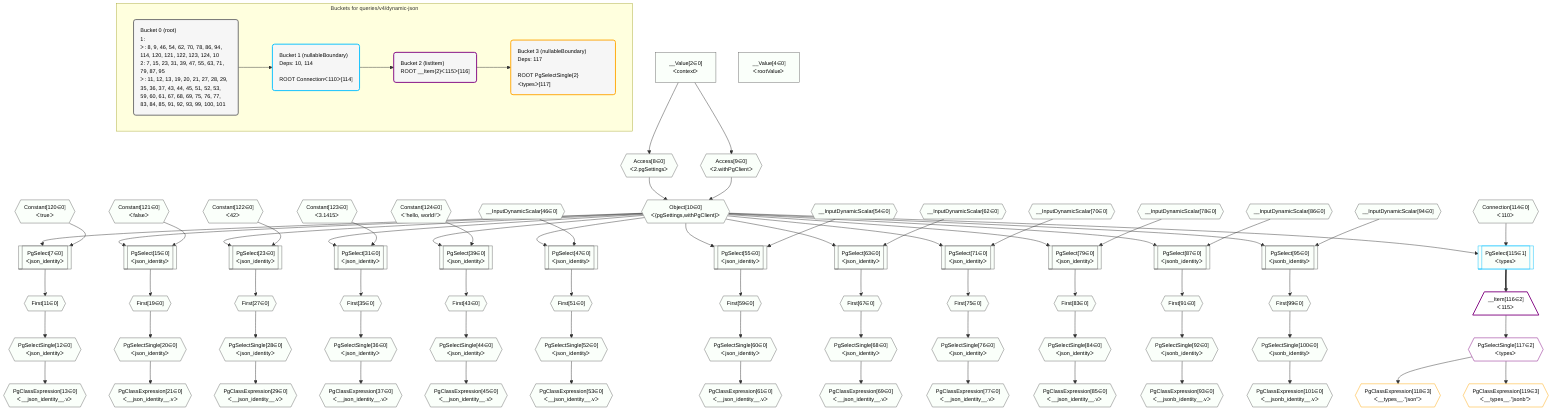%%{init: {'themeVariables': { 'fontSize': '12px'}}}%%
graph TD
    classDef path fill:#eee,stroke:#000,color:#000
    classDef plan fill:#fff,stroke-width:1px,color:#000
    classDef itemplan fill:#fff,stroke-width:2px,color:#000
    classDef unbatchedplan fill:#dff,stroke-width:1px,color:#000
    classDef sideeffectplan fill:#fcc,stroke-width:2px,color:#000
    classDef bucket fill:#f6f6f6,color:#000,stroke-width:2px,text-align:left


    %% plan dependencies
    PgSelect7[["PgSelect[7∈0]<br />ᐸjson_identityᐳ"]]:::plan
    Object10{{"Object[10∈0]<br />ᐸ{pgSettings,withPgClient}ᐳ"}}:::plan
    Constant120{{"Constant[120∈0]<br />ᐸtrueᐳ"}}:::plan
    Object10 & Constant120 --> PgSelect7
    Access8{{"Access[8∈0]<br />ᐸ2.pgSettingsᐳ"}}:::plan
    Access9{{"Access[9∈0]<br />ᐸ2.withPgClientᐳ"}}:::plan
    Access8 & Access9 --> Object10
    PgSelect15[["PgSelect[15∈0]<br />ᐸjson_identityᐳ"]]:::plan
    Constant121{{"Constant[121∈0]<br />ᐸfalseᐳ"}}:::plan
    Object10 & Constant121 --> PgSelect15
    PgSelect23[["PgSelect[23∈0]<br />ᐸjson_identityᐳ"]]:::plan
    Constant122{{"Constant[122∈0]<br />ᐸ42ᐳ"}}:::plan
    Object10 & Constant122 --> PgSelect23
    PgSelect31[["PgSelect[31∈0]<br />ᐸjson_identityᐳ"]]:::plan
    Constant123{{"Constant[123∈0]<br />ᐸ3.1415ᐳ"}}:::plan
    Object10 & Constant123 --> PgSelect31
    PgSelect39[["PgSelect[39∈0]<br />ᐸjson_identityᐳ"]]:::plan
    Constant124{{"Constant[124∈0]<br />ᐸ'hello, world!'ᐳ"}}:::plan
    Object10 & Constant124 --> PgSelect39
    PgSelect47[["PgSelect[47∈0]<br />ᐸjson_identityᐳ"]]:::plan
    __InputDynamicScalar46{{"__InputDynamicScalar[46∈0]"}}:::plan
    Object10 & __InputDynamicScalar46 --> PgSelect47
    PgSelect55[["PgSelect[55∈0]<br />ᐸjson_identityᐳ"]]:::plan
    __InputDynamicScalar54{{"__InputDynamicScalar[54∈0]"}}:::plan
    Object10 & __InputDynamicScalar54 --> PgSelect55
    PgSelect63[["PgSelect[63∈0]<br />ᐸjson_identityᐳ"]]:::plan
    __InputDynamicScalar62{{"__InputDynamicScalar[62∈0]"}}:::plan
    Object10 & __InputDynamicScalar62 --> PgSelect63
    PgSelect71[["PgSelect[71∈0]<br />ᐸjson_identityᐳ"]]:::plan
    __InputDynamicScalar70{{"__InputDynamicScalar[70∈0]"}}:::plan
    Object10 & __InputDynamicScalar70 --> PgSelect71
    PgSelect79[["PgSelect[79∈0]<br />ᐸjson_identityᐳ"]]:::plan
    __InputDynamicScalar78{{"__InputDynamicScalar[78∈0]"}}:::plan
    Object10 & __InputDynamicScalar78 --> PgSelect79
    PgSelect87[["PgSelect[87∈0]<br />ᐸjsonb_identityᐳ"]]:::plan
    __InputDynamicScalar86{{"__InputDynamicScalar[86∈0]"}}:::plan
    Object10 & __InputDynamicScalar86 --> PgSelect87
    PgSelect95[["PgSelect[95∈0]<br />ᐸjsonb_identityᐳ"]]:::plan
    __InputDynamicScalar94{{"__InputDynamicScalar[94∈0]"}}:::plan
    Object10 & __InputDynamicScalar94 --> PgSelect95
    __Value2["__Value[2∈0]<br />ᐸcontextᐳ"]:::plan
    __Value2 --> Access8
    __Value2 --> Access9
    First11{{"First[11∈0]"}}:::plan
    PgSelect7 --> First11
    PgSelectSingle12{{"PgSelectSingle[12∈0]<br />ᐸjson_identityᐳ"}}:::plan
    First11 --> PgSelectSingle12
    PgClassExpression13{{"PgClassExpression[13∈0]<br />ᐸ__json_identity__.vᐳ"}}:::plan
    PgSelectSingle12 --> PgClassExpression13
    First19{{"First[19∈0]"}}:::plan
    PgSelect15 --> First19
    PgSelectSingle20{{"PgSelectSingle[20∈0]<br />ᐸjson_identityᐳ"}}:::plan
    First19 --> PgSelectSingle20
    PgClassExpression21{{"PgClassExpression[21∈0]<br />ᐸ__json_identity__.vᐳ"}}:::plan
    PgSelectSingle20 --> PgClassExpression21
    First27{{"First[27∈0]"}}:::plan
    PgSelect23 --> First27
    PgSelectSingle28{{"PgSelectSingle[28∈0]<br />ᐸjson_identityᐳ"}}:::plan
    First27 --> PgSelectSingle28
    PgClassExpression29{{"PgClassExpression[29∈0]<br />ᐸ__json_identity__.vᐳ"}}:::plan
    PgSelectSingle28 --> PgClassExpression29
    First35{{"First[35∈0]"}}:::plan
    PgSelect31 --> First35
    PgSelectSingle36{{"PgSelectSingle[36∈0]<br />ᐸjson_identityᐳ"}}:::plan
    First35 --> PgSelectSingle36
    PgClassExpression37{{"PgClassExpression[37∈0]<br />ᐸ__json_identity__.vᐳ"}}:::plan
    PgSelectSingle36 --> PgClassExpression37
    First43{{"First[43∈0]"}}:::plan
    PgSelect39 --> First43
    PgSelectSingle44{{"PgSelectSingle[44∈0]<br />ᐸjson_identityᐳ"}}:::plan
    First43 --> PgSelectSingle44
    PgClassExpression45{{"PgClassExpression[45∈0]<br />ᐸ__json_identity__.vᐳ"}}:::plan
    PgSelectSingle44 --> PgClassExpression45
    First51{{"First[51∈0]"}}:::plan
    PgSelect47 --> First51
    PgSelectSingle52{{"PgSelectSingle[52∈0]<br />ᐸjson_identityᐳ"}}:::plan
    First51 --> PgSelectSingle52
    PgClassExpression53{{"PgClassExpression[53∈0]<br />ᐸ__json_identity__.vᐳ"}}:::plan
    PgSelectSingle52 --> PgClassExpression53
    First59{{"First[59∈0]"}}:::plan
    PgSelect55 --> First59
    PgSelectSingle60{{"PgSelectSingle[60∈0]<br />ᐸjson_identityᐳ"}}:::plan
    First59 --> PgSelectSingle60
    PgClassExpression61{{"PgClassExpression[61∈0]<br />ᐸ__json_identity__.vᐳ"}}:::plan
    PgSelectSingle60 --> PgClassExpression61
    First67{{"First[67∈0]"}}:::plan
    PgSelect63 --> First67
    PgSelectSingle68{{"PgSelectSingle[68∈0]<br />ᐸjson_identityᐳ"}}:::plan
    First67 --> PgSelectSingle68
    PgClassExpression69{{"PgClassExpression[69∈0]<br />ᐸ__json_identity__.vᐳ"}}:::plan
    PgSelectSingle68 --> PgClassExpression69
    First75{{"First[75∈0]"}}:::plan
    PgSelect71 --> First75
    PgSelectSingle76{{"PgSelectSingle[76∈0]<br />ᐸjson_identityᐳ"}}:::plan
    First75 --> PgSelectSingle76
    PgClassExpression77{{"PgClassExpression[77∈0]<br />ᐸ__json_identity__.vᐳ"}}:::plan
    PgSelectSingle76 --> PgClassExpression77
    First83{{"First[83∈0]"}}:::plan
    PgSelect79 --> First83
    PgSelectSingle84{{"PgSelectSingle[84∈0]<br />ᐸjson_identityᐳ"}}:::plan
    First83 --> PgSelectSingle84
    PgClassExpression85{{"PgClassExpression[85∈0]<br />ᐸ__json_identity__.vᐳ"}}:::plan
    PgSelectSingle84 --> PgClassExpression85
    First91{{"First[91∈0]"}}:::plan
    PgSelect87 --> First91
    PgSelectSingle92{{"PgSelectSingle[92∈0]<br />ᐸjsonb_identityᐳ"}}:::plan
    First91 --> PgSelectSingle92
    PgClassExpression93{{"PgClassExpression[93∈0]<br />ᐸ__jsonb_identity__.vᐳ"}}:::plan
    PgSelectSingle92 --> PgClassExpression93
    First99{{"First[99∈0]"}}:::plan
    PgSelect95 --> First99
    PgSelectSingle100{{"PgSelectSingle[100∈0]<br />ᐸjsonb_identityᐳ"}}:::plan
    First99 --> PgSelectSingle100
    PgClassExpression101{{"PgClassExpression[101∈0]<br />ᐸ__jsonb_identity__.vᐳ"}}:::plan
    PgSelectSingle100 --> PgClassExpression101
    __Value4["__Value[4∈0]<br />ᐸrootValueᐳ"]:::plan
    Connection114{{"Connection[114∈0]<br />ᐸ110ᐳ"}}:::plan
    PgSelect115[["PgSelect[115∈1]<br />ᐸtypesᐳ"]]:::plan
    Object10 & Connection114 --> PgSelect115
    __Item116[/"__Item[116∈2]<br />ᐸ115ᐳ"\]:::itemplan
    PgSelect115 ==> __Item116
    PgSelectSingle117{{"PgSelectSingle[117∈2]<br />ᐸtypesᐳ"}}:::plan
    __Item116 --> PgSelectSingle117
    PgClassExpression118{{"PgClassExpression[118∈3]<br />ᐸ__types__.”json”ᐳ"}}:::plan
    PgSelectSingle117 --> PgClassExpression118
    PgClassExpression119{{"PgClassExpression[119∈3]<br />ᐸ__types__.”jsonb”ᐳ"}}:::plan
    PgSelectSingle117 --> PgClassExpression119

    %% define steps

    subgraph "Buckets for queries/v4/dynamic-json"
    Bucket0("Bucket 0 (root)<br />1: <br />ᐳ: 8, 9, 46, 54, 62, 70, 78, 86, 94, 114, 120, 121, 122, 123, 124, 10<br />2: 7, 15, 23, 31, 39, 47, 55, 63, 71, 79, 87, 95<br />ᐳ: 11, 12, 13, 19, 20, 21, 27, 28, 29, 35, 36, 37, 43, 44, 45, 51, 52, 53, 59, 60, 61, 67, 68, 69, 75, 76, 77, 83, 84, 85, 91, 92, 93, 99, 100, 101"):::bucket
    classDef bucket0 stroke:#696969
    class Bucket0,__Value2,__Value4,PgSelect7,Access8,Access9,Object10,First11,PgSelectSingle12,PgClassExpression13,PgSelect15,First19,PgSelectSingle20,PgClassExpression21,PgSelect23,First27,PgSelectSingle28,PgClassExpression29,PgSelect31,First35,PgSelectSingle36,PgClassExpression37,PgSelect39,First43,PgSelectSingle44,PgClassExpression45,__InputDynamicScalar46,PgSelect47,First51,PgSelectSingle52,PgClassExpression53,__InputDynamicScalar54,PgSelect55,First59,PgSelectSingle60,PgClassExpression61,__InputDynamicScalar62,PgSelect63,First67,PgSelectSingle68,PgClassExpression69,__InputDynamicScalar70,PgSelect71,First75,PgSelectSingle76,PgClassExpression77,__InputDynamicScalar78,PgSelect79,First83,PgSelectSingle84,PgClassExpression85,__InputDynamicScalar86,PgSelect87,First91,PgSelectSingle92,PgClassExpression93,__InputDynamicScalar94,PgSelect95,First99,PgSelectSingle100,PgClassExpression101,Connection114,Constant120,Constant121,Constant122,Constant123,Constant124 bucket0
    Bucket1("Bucket 1 (nullableBoundary)<br />Deps: 10, 114<br /><br />ROOT Connectionᐸ110ᐳ[114]"):::bucket
    classDef bucket1 stroke:#00bfff
    class Bucket1,PgSelect115 bucket1
    Bucket2("Bucket 2 (listItem)<br />ROOT __Item{2}ᐸ115ᐳ[116]"):::bucket
    classDef bucket2 stroke:#7f007f
    class Bucket2,__Item116,PgSelectSingle117 bucket2
    Bucket3("Bucket 3 (nullableBoundary)<br />Deps: 117<br /><br />ROOT PgSelectSingle{2}ᐸtypesᐳ[117]"):::bucket
    classDef bucket3 stroke:#ffa500
    class Bucket3,PgClassExpression118,PgClassExpression119 bucket3
    Bucket0 --> Bucket1
    Bucket1 --> Bucket2
    Bucket2 --> Bucket3
    classDef unary fill:#fafffa,borderWidth:8px
    class PgSelect7,Object10,PgSelect15,PgSelect23,PgSelect31,PgSelect39,PgSelect47,PgSelect55,PgSelect63,PgSelect71,PgSelect79,PgSelect87,PgSelect95,Access8,Access9,First11,PgSelectSingle12,PgClassExpression13,First19,PgSelectSingle20,PgClassExpression21,First27,PgSelectSingle28,PgClassExpression29,First35,PgSelectSingle36,PgClassExpression37,First43,PgSelectSingle44,PgClassExpression45,First51,PgSelectSingle52,PgClassExpression53,First59,PgSelectSingle60,PgClassExpression61,First67,PgSelectSingle68,PgClassExpression69,First75,PgSelectSingle76,PgClassExpression77,First83,PgSelectSingle84,PgClassExpression85,First91,PgSelectSingle92,PgClassExpression93,First99,PgSelectSingle100,PgClassExpression101,__Value2,__Value4,__InputDynamicScalar46,__InputDynamicScalar54,__InputDynamicScalar62,__InputDynamicScalar70,__InputDynamicScalar78,__InputDynamicScalar86,__InputDynamicScalar94,Connection114,Constant120,Constant121,Constant122,Constant123,Constant124,PgSelect115 unary
    end